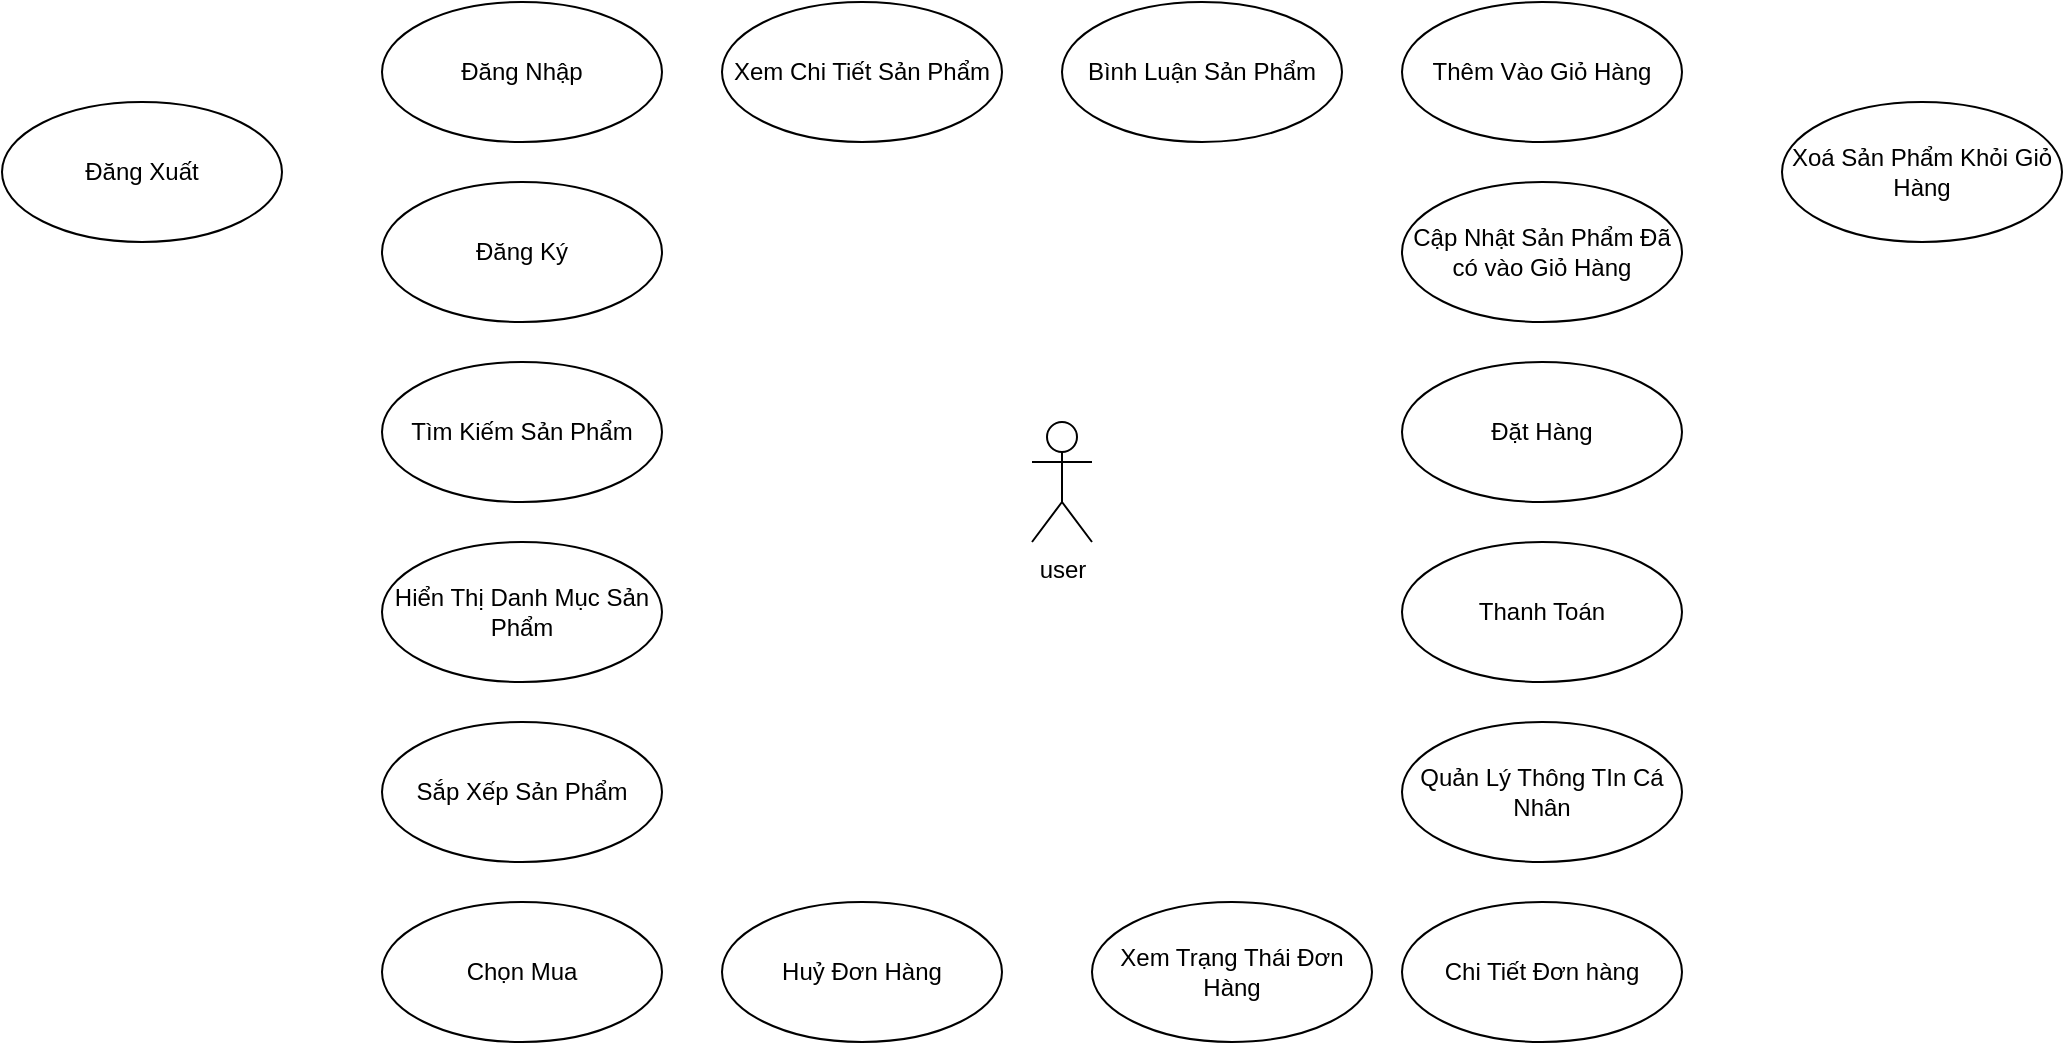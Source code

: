 <mxfile version="15.6.2" type="github">
  <diagram id="A9NkU877iMs-M_YD1jBZ" name="Page-1">
    <mxGraphModel dx="2228" dy="770" grid="1" gridSize="10" guides="1" tooltips="1" connect="1" arrows="1" fold="1" page="1" pageScale="1" pageWidth="850" pageHeight="1100" math="0" shadow="0">
      <root>
        <mxCell id="0" />
        <mxCell id="1" parent="0" />
        <mxCell id="ciuAda384m2Fm6nHkPKZ-1" value="user&lt;br&gt;" style="shape=umlActor;verticalLabelPosition=bottom;verticalAlign=top;html=1;outlineConnect=0;" vertex="1" parent="1">
          <mxGeometry x="425" y="270" width="30" height="60" as="geometry" />
        </mxCell>
        <mxCell id="ciuAda384m2Fm6nHkPKZ-2" value="Đăng Nhập" style="ellipse;whiteSpace=wrap;html=1;" vertex="1" parent="1">
          <mxGeometry x="100" y="60" width="140" height="70" as="geometry" />
        </mxCell>
        <mxCell id="ciuAda384m2Fm6nHkPKZ-3" value="Đăng Ký" style="ellipse;whiteSpace=wrap;html=1;" vertex="1" parent="1">
          <mxGeometry x="100" y="150" width="140" height="70" as="geometry" />
        </mxCell>
        <mxCell id="ciuAda384m2Fm6nHkPKZ-4" value="Đăng Xuất" style="ellipse;whiteSpace=wrap;html=1;" vertex="1" parent="1">
          <mxGeometry x="-90" y="110" width="140" height="70" as="geometry" />
        </mxCell>
        <mxCell id="ciuAda384m2Fm6nHkPKZ-5" value="Tìm Kiếm Sản Phẩm" style="ellipse;whiteSpace=wrap;html=1;" vertex="1" parent="1">
          <mxGeometry x="100" y="240" width="140" height="70" as="geometry" />
        </mxCell>
        <mxCell id="ciuAda384m2Fm6nHkPKZ-6" value="Hiển Thị Danh Mục Sản Phẩm" style="ellipse;whiteSpace=wrap;html=1;" vertex="1" parent="1">
          <mxGeometry x="100" y="330" width="140" height="70" as="geometry" />
        </mxCell>
        <mxCell id="ciuAda384m2Fm6nHkPKZ-7" value="Sắp Xếp Sản Phẩm" style="ellipse;whiteSpace=wrap;html=1;" vertex="1" parent="1">
          <mxGeometry x="100" y="420" width="140" height="70" as="geometry" />
        </mxCell>
        <mxCell id="ciuAda384m2Fm6nHkPKZ-8" value="Chọn Mua" style="ellipse;whiteSpace=wrap;html=1;" vertex="1" parent="1">
          <mxGeometry x="100" y="510" width="140" height="70" as="geometry" />
        </mxCell>
        <mxCell id="ciuAda384m2Fm6nHkPKZ-9" value="Xem Chi Tiết Sản Phẩm" style="ellipse;whiteSpace=wrap;html=1;" vertex="1" parent="1">
          <mxGeometry x="270" y="60" width="140" height="70" as="geometry" />
        </mxCell>
        <mxCell id="ciuAda384m2Fm6nHkPKZ-10" value="Bình Luận Sản Phẩm" style="ellipse;whiteSpace=wrap;html=1;" vertex="1" parent="1">
          <mxGeometry x="440" y="60" width="140" height="70" as="geometry" />
        </mxCell>
        <mxCell id="ciuAda384m2Fm6nHkPKZ-11" value="Thêm Vào Giỏ Hàng" style="ellipse;whiteSpace=wrap;html=1;" vertex="1" parent="1">
          <mxGeometry x="610" y="60" width="140" height="70" as="geometry" />
        </mxCell>
        <mxCell id="ciuAda384m2Fm6nHkPKZ-12" value="Cập Nhật Sản Phẩm Đã có vào Giỏ Hàng" style="ellipse;whiteSpace=wrap;html=1;" vertex="1" parent="1">
          <mxGeometry x="610" y="150" width="140" height="70" as="geometry" />
        </mxCell>
        <mxCell id="ciuAda384m2Fm6nHkPKZ-13" value="Xoá Sản Phẩm Khỏi Giỏ Hàng" style="ellipse;whiteSpace=wrap;html=1;" vertex="1" parent="1">
          <mxGeometry x="800" y="110" width="140" height="70" as="geometry" />
        </mxCell>
        <mxCell id="ciuAda384m2Fm6nHkPKZ-14" value="Đặt Hàng" style="ellipse;whiteSpace=wrap;html=1;" vertex="1" parent="1">
          <mxGeometry x="610" y="240" width="140" height="70" as="geometry" />
        </mxCell>
        <mxCell id="ciuAda384m2Fm6nHkPKZ-15" value="Thanh Toán" style="ellipse;whiteSpace=wrap;html=1;" vertex="1" parent="1">
          <mxGeometry x="610" y="330" width="140" height="70" as="geometry" />
        </mxCell>
        <mxCell id="ciuAda384m2Fm6nHkPKZ-16" value="Quản Lý Thông TIn Cá Nhân" style="ellipse;whiteSpace=wrap;html=1;" vertex="1" parent="1">
          <mxGeometry x="610" y="420" width="140" height="70" as="geometry" />
        </mxCell>
        <mxCell id="ciuAda384m2Fm6nHkPKZ-17" value="Chi Tiết Đơn hàng" style="ellipse;whiteSpace=wrap;html=1;" vertex="1" parent="1">
          <mxGeometry x="610" y="510" width="140" height="70" as="geometry" />
        </mxCell>
        <mxCell id="ciuAda384m2Fm6nHkPKZ-18" value="Xem Trạng Thái Đơn Hàng" style="ellipse;whiteSpace=wrap;html=1;" vertex="1" parent="1">
          <mxGeometry x="455" y="510" width="140" height="70" as="geometry" />
        </mxCell>
        <mxCell id="ciuAda384m2Fm6nHkPKZ-19" value="Huỷ Đơn Hàng" style="ellipse;whiteSpace=wrap;html=1;" vertex="1" parent="1">
          <mxGeometry x="270" y="510" width="140" height="70" as="geometry" />
        </mxCell>
      </root>
    </mxGraphModel>
  </diagram>
</mxfile>

